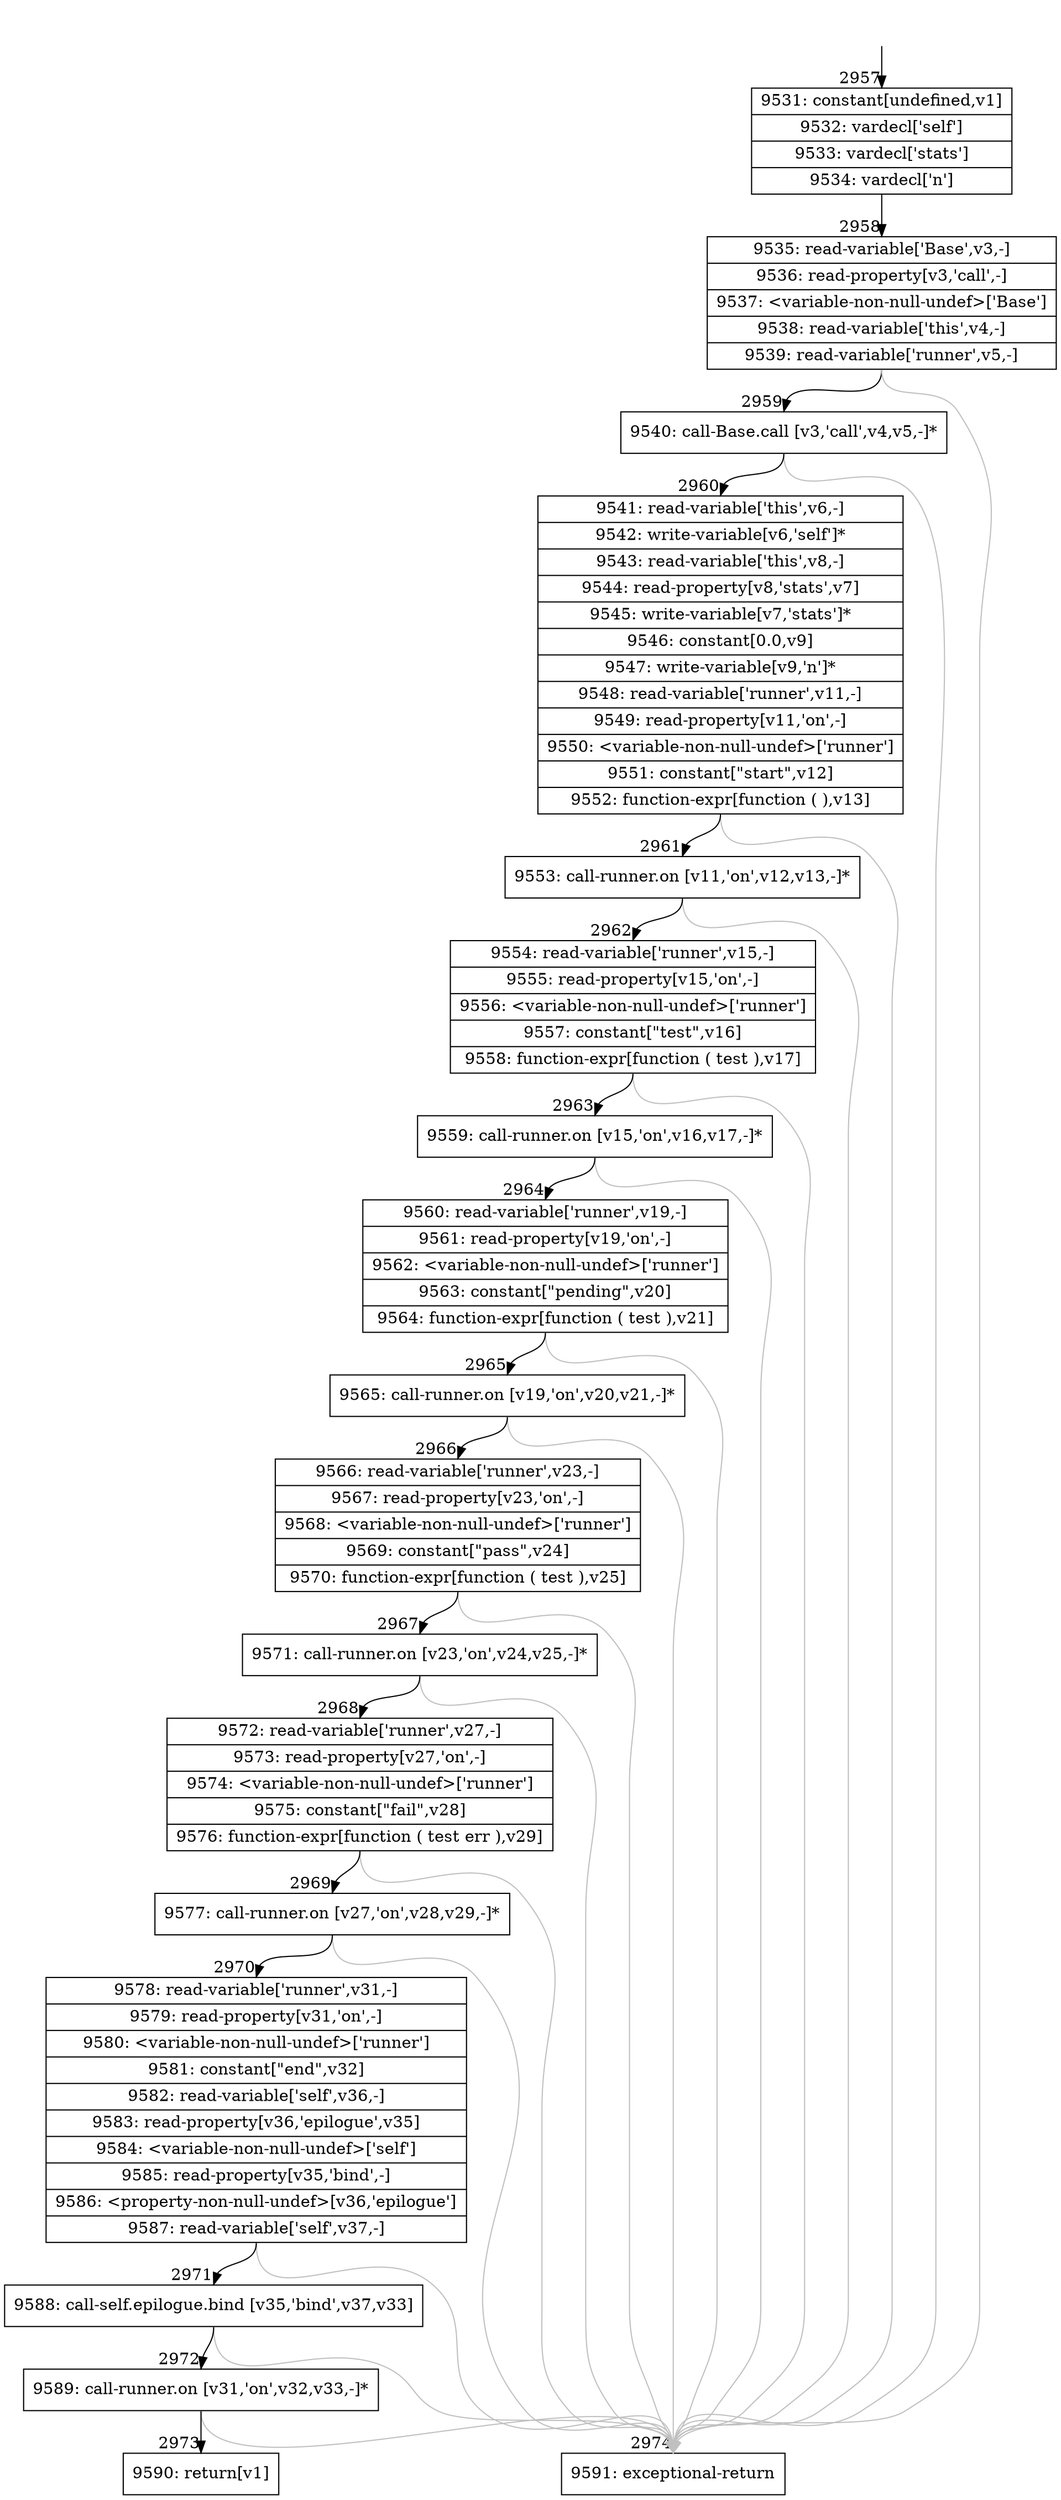 digraph {
rankdir="TD"
BB_entry256[shape=none,label=""];
BB_entry256 -> BB2957 [tailport=s, headport=n, headlabel="    2957"]
BB2957 [shape=record label="{9531: constant[undefined,v1]|9532: vardecl['self']|9533: vardecl['stats']|9534: vardecl['n']}" ] 
BB2957 -> BB2958 [tailport=s, headport=n, headlabel="      2958"]
BB2958 [shape=record label="{9535: read-variable['Base',v3,-]|9536: read-property[v3,'call',-]|9537: \<variable-non-null-undef\>['Base']|9538: read-variable['this',v4,-]|9539: read-variable['runner',v5,-]}" ] 
BB2958 -> BB2959 [tailport=s, headport=n, headlabel="      2959"]
BB2958 -> BB2974 [tailport=s, headport=n, color=gray, headlabel="      2974"]
BB2959 [shape=record label="{9540: call-Base.call [v3,'call',v4,v5,-]*}" ] 
BB2959 -> BB2960 [tailport=s, headport=n, headlabel="      2960"]
BB2959 -> BB2974 [tailport=s, headport=n, color=gray]
BB2960 [shape=record label="{9541: read-variable['this',v6,-]|9542: write-variable[v6,'self']*|9543: read-variable['this',v8,-]|9544: read-property[v8,'stats',v7]|9545: write-variable[v7,'stats']*|9546: constant[0.0,v9]|9547: write-variable[v9,'n']*|9548: read-variable['runner',v11,-]|9549: read-property[v11,'on',-]|9550: \<variable-non-null-undef\>['runner']|9551: constant[\"start\",v12]|9552: function-expr[function ( ),v13]}" ] 
BB2960 -> BB2961 [tailport=s, headport=n, headlabel="      2961"]
BB2960 -> BB2974 [tailport=s, headport=n, color=gray]
BB2961 [shape=record label="{9553: call-runner.on [v11,'on',v12,v13,-]*}" ] 
BB2961 -> BB2962 [tailport=s, headport=n, headlabel="      2962"]
BB2961 -> BB2974 [tailport=s, headport=n, color=gray]
BB2962 [shape=record label="{9554: read-variable['runner',v15,-]|9555: read-property[v15,'on',-]|9556: \<variable-non-null-undef\>['runner']|9557: constant[\"test\",v16]|9558: function-expr[function ( test ),v17]}" ] 
BB2962 -> BB2963 [tailport=s, headport=n, headlabel="      2963"]
BB2962 -> BB2974 [tailport=s, headport=n, color=gray]
BB2963 [shape=record label="{9559: call-runner.on [v15,'on',v16,v17,-]*}" ] 
BB2963 -> BB2964 [tailport=s, headport=n, headlabel="      2964"]
BB2963 -> BB2974 [tailport=s, headport=n, color=gray]
BB2964 [shape=record label="{9560: read-variable['runner',v19,-]|9561: read-property[v19,'on',-]|9562: \<variable-non-null-undef\>['runner']|9563: constant[\"pending\",v20]|9564: function-expr[function ( test ),v21]}" ] 
BB2964 -> BB2965 [tailport=s, headport=n, headlabel="      2965"]
BB2964 -> BB2974 [tailport=s, headport=n, color=gray]
BB2965 [shape=record label="{9565: call-runner.on [v19,'on',v20,v21,-]*}" ] 
BB2965 -> BB2966 [tailport=s, headport=n, headlabel="      2966"]
BB2965 -> BB2974 [tailport=s, headport=n, color=gray]
BB2966 [shape=record label="{9566: read-variable['runner',v23,-]|9567: read-property[v23,'on',-]|9568: \<variable-non-null-undef\>['runner']|9569: constant[\"pass\",v24]|9570: function-expr[function ( test ),v25]}" ] 
BB2966 -> BB2967 [tailport=s, headport=n, headlabel="      2967"]
BB2966 -> BB2974 [tailport=s, headport=n, color=gray]
BB2967 [shape=record label="{9571: call-runner.on [v23,'on',v24,v25,-]*}" ] 
BB2967 -> BB2968 [tailport=s, headport=n, headlabel="      2968"]
BB2967 -> BB2974 [tailport=s, headport=n, color=gray]
BB2968 [shape=record label="{9572: read-variable['runner',v27,-]|9573: read-property[v27,'on',-]|9574: \<variable-non-null-undef\>['runner']|9575: constant[\"fail\",v28]|9576: function-expr[function ( test err ),v29]}" ] 
BB2968 -> BB2969 [tailport=s, headport=n, headlabel="      2969"]
BB2968 -> BB2974 [tailport=s, headport=n, color=gray]
BB2969 [shape=record label="{9577: call-runner.on [v27,'on',v28,v29,-]*}" ] 
BB2969 -> BB2970 [tailport=s, headport=n, headlabel="      2970"]
BB2969 -> BB2974 [tailport=s, headport=n, color=gray]
BB2970 [shape=record label="{9578: read-variable['runner',v31,-]|9579: read-property[v31,'on',-]|9580: \<variable-non-null-undef\>['runner']|9581: constant[\"end\",v32]|9582: read-variable['self',v36,-]|9583: read-property[v36,'epilogue',v35]|9584: \<variable-non-null-undef\>['self']|9585: read-property[v35,'bind',-]|9586: \<property-non-null-undef\>[v36,'epilogue']|9587: read-variable['self',v37,-]}" ] 
BB2970 -> BB2971 [tailport=s, headport=n, headlabel="      2971"]
BB2970 -> BB2974 [tailport=s, headport=n, color=gray]
BB2971 [shape=record label="{9588: call-self.epilogue.bind [v35,'bind',v37,v33]}" ] 
BB2971 -> BB2972 [tailport=s, headport=n, headlabel="      2972"]
BB2971 -> BB2974 [tailport=s, headport=n, color=gray]
BB2972 [shape=record label="{9589: call-runner.on [v31,'on',v32,v33,-]*}" ] 
BB2972 -> BB2973 [tailport=s, headport=n, headlabel="      2973"]
BB2972 -> BB2974 [tailport=s, headport=n, color=gray]
BB2973 [shape=record label="{9590: return[v1]}" ] 
BB2974 [shape=record label="{9591: exceptional-return}" ] 
//#$~ 3437
}
